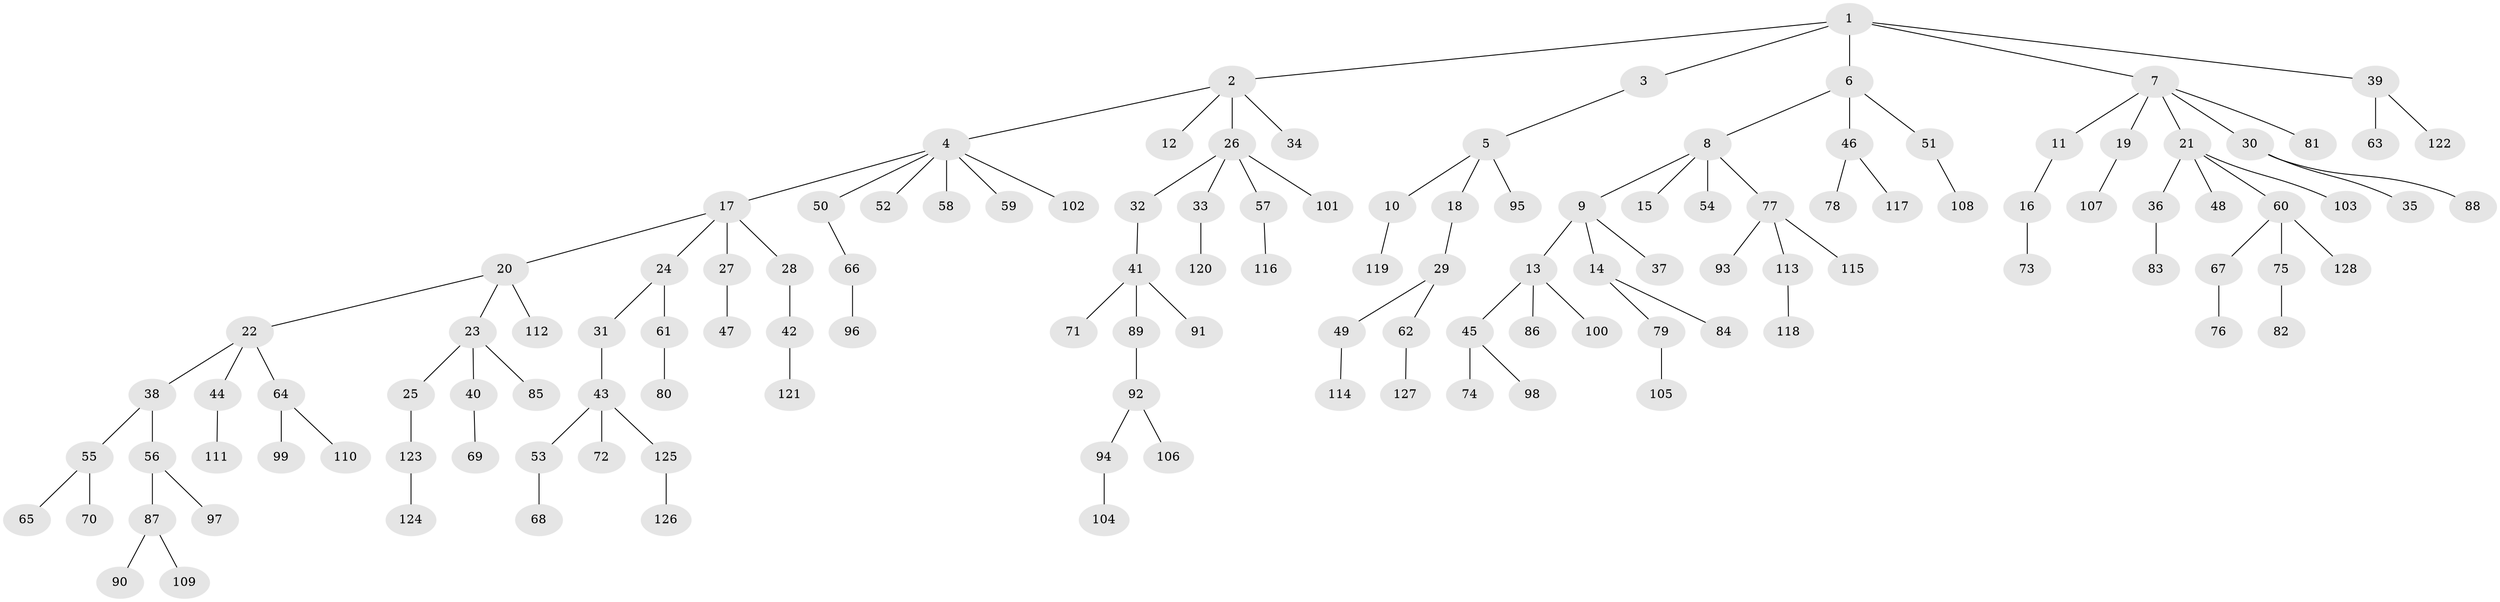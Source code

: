 // Generated by graph-tools (version 1.1) at 2025/53/03/09/25 04:53:30]
// undirected, 128 vertices, 127 edges
graph export_dot {
graph [start="1"]
  node [color=gray90,style=filled];
  1;
  2;
  3;
  4;
  5;
  6;
  7;
  8;
  9;
  10;
  11;
  12;
  13;
  14;
  15;
  16;
  17;
  18;
  19;
  20;
  21;
  22;
  23;
  24;
  25;
  26;
  27;
  28;
  29;
  30;
  31;
  32;
  33;
  34;
  35;
  36;
  37;
  38;
  39;
  40;
  41;
  42;
  43;
  44;
  45;
  46;
  47;
  48;
  49;
  50;
  51;
  52;
  53;
  54;
  55;
  56;
  57;
  58;
  59;
  60;
  61;
  62;
  63;
  64;
  65;
  66;
  67;
  68;
  69;
  70;
  71;
  72;
  73;
  74;
  75;
  76;
  77;
  78;
  79;
  80;
  81;
  82;
  83;
  84;
  85;
  86;
  87;
  88;
  89;
  90;
  91;
  92;
  93;
  94;
  95;
  96;
  97;
  98;
  99;
  100;
  101;
  102;
  103;
  104;
  105;
  106;
  107;
  108;
  109;
  110;
  111;
  112;
  113;
  114;
  115;
  116;
  117;
  118;
  119;
  120;
  121;
  122;
  123;
  124;
  125;
  126;
  127;
  128;
  1 -- 2;
  1 -- 3;
  1 -- 6;
  1 -- 7;
  1 -- 39;
  2 -- 4;
  2 -- 12;
  2 -- 26;
  2 -- 34;
  3 -- 5;
  4 -- 17;
  4 -- 50;
  4 -- 52;
  4 -- 58;
  4 -- 59;
  4 -- 102;
  5 -- 10;
  5 -- 18;
  5 -- 95;
  6 -- 8;
  6 -- 46;
  6 -- 51;
  7 -- 11;
  7 -- 19;
  7 -- 21;
  7 -- 30;
  7 -- 81;
  8 -- 9;
  8 -- 15;
  8 -- 54;
  8 -- 77;
  9 -- 13;
  9 -- 14;
  9 -- 37;
  10 -- 119;
  11 -- 16;
  13 -- 45;
  13 -- 86;
  13 -- 100;
  14 -- 79;
  14 -- 84;
  16 -- 73;
  17 -- 20;
  17 -- 24;
  17 -- 27;
  17 -- 28;
  18 -- 29;
  19 -- 107;
  20 -- 22;
  20 -- 23;
  20 -- 112;
  21 -- 36;
  21 -- 48;
  21 -- 60;
  21 -- 103;
  22 -- 38;
  22 -- 44;
  22 -- 64;
  23 -- 25;
  23 -- 40;
  23 -- 85;
  24 -- 31;
  24 -- 61;
  25 -- 123;
  26 -- 32;
  26 -- 33;
  26 -- 57;
  26 -- 101;
  27 -- 47;
  28 -- 42;
  29 -- 49;
  29 -- 62;
  30 -- 35;
  30 -- 88;
  31 -- 43;
  32 -- 41;
  33 -- 120;
  36 -- 83;
  38 -- 55;
  38 -- 56;
  39 -- 63;
  39 -- 122;
  40 -- 69;
  41 -- 71;
  41 -- 89;
  41 -- 91;
  42 -- 121;
  43 -- 53;
  43 -- 72;
  43 -- 125;
  44 -- 111;
  45 -- 74;
  45 -- 98;
  46 -- 78;
  46 -- 117;
  49 -- 114;
  50 -- 66;
  51 -- 108;
  53 -- 68;
  55 -- 65;
  55 -- 70;
  56 -- 87;
  56 -- 97;
  57 -- 116;
  60 -- 67;
  60 -- 75;
  60 -- 128;
  61 -- 80;
  62 -- 127;
  64 -- 99;
  64 -- 110;
  66 -- 96;
  67 -- 76;
  75 -- 82;
  77 -- 93;
  77 -- 113;
  77 -- 115;
  79 -- 105;
  87 -- 90;
  87 -- 109;
  89 -- 92;
  92 -- 94;
  92 -- 106;
  94 -- 104;
  113 -- 118;
  123 -- 124;
  125 -- 126;
}

